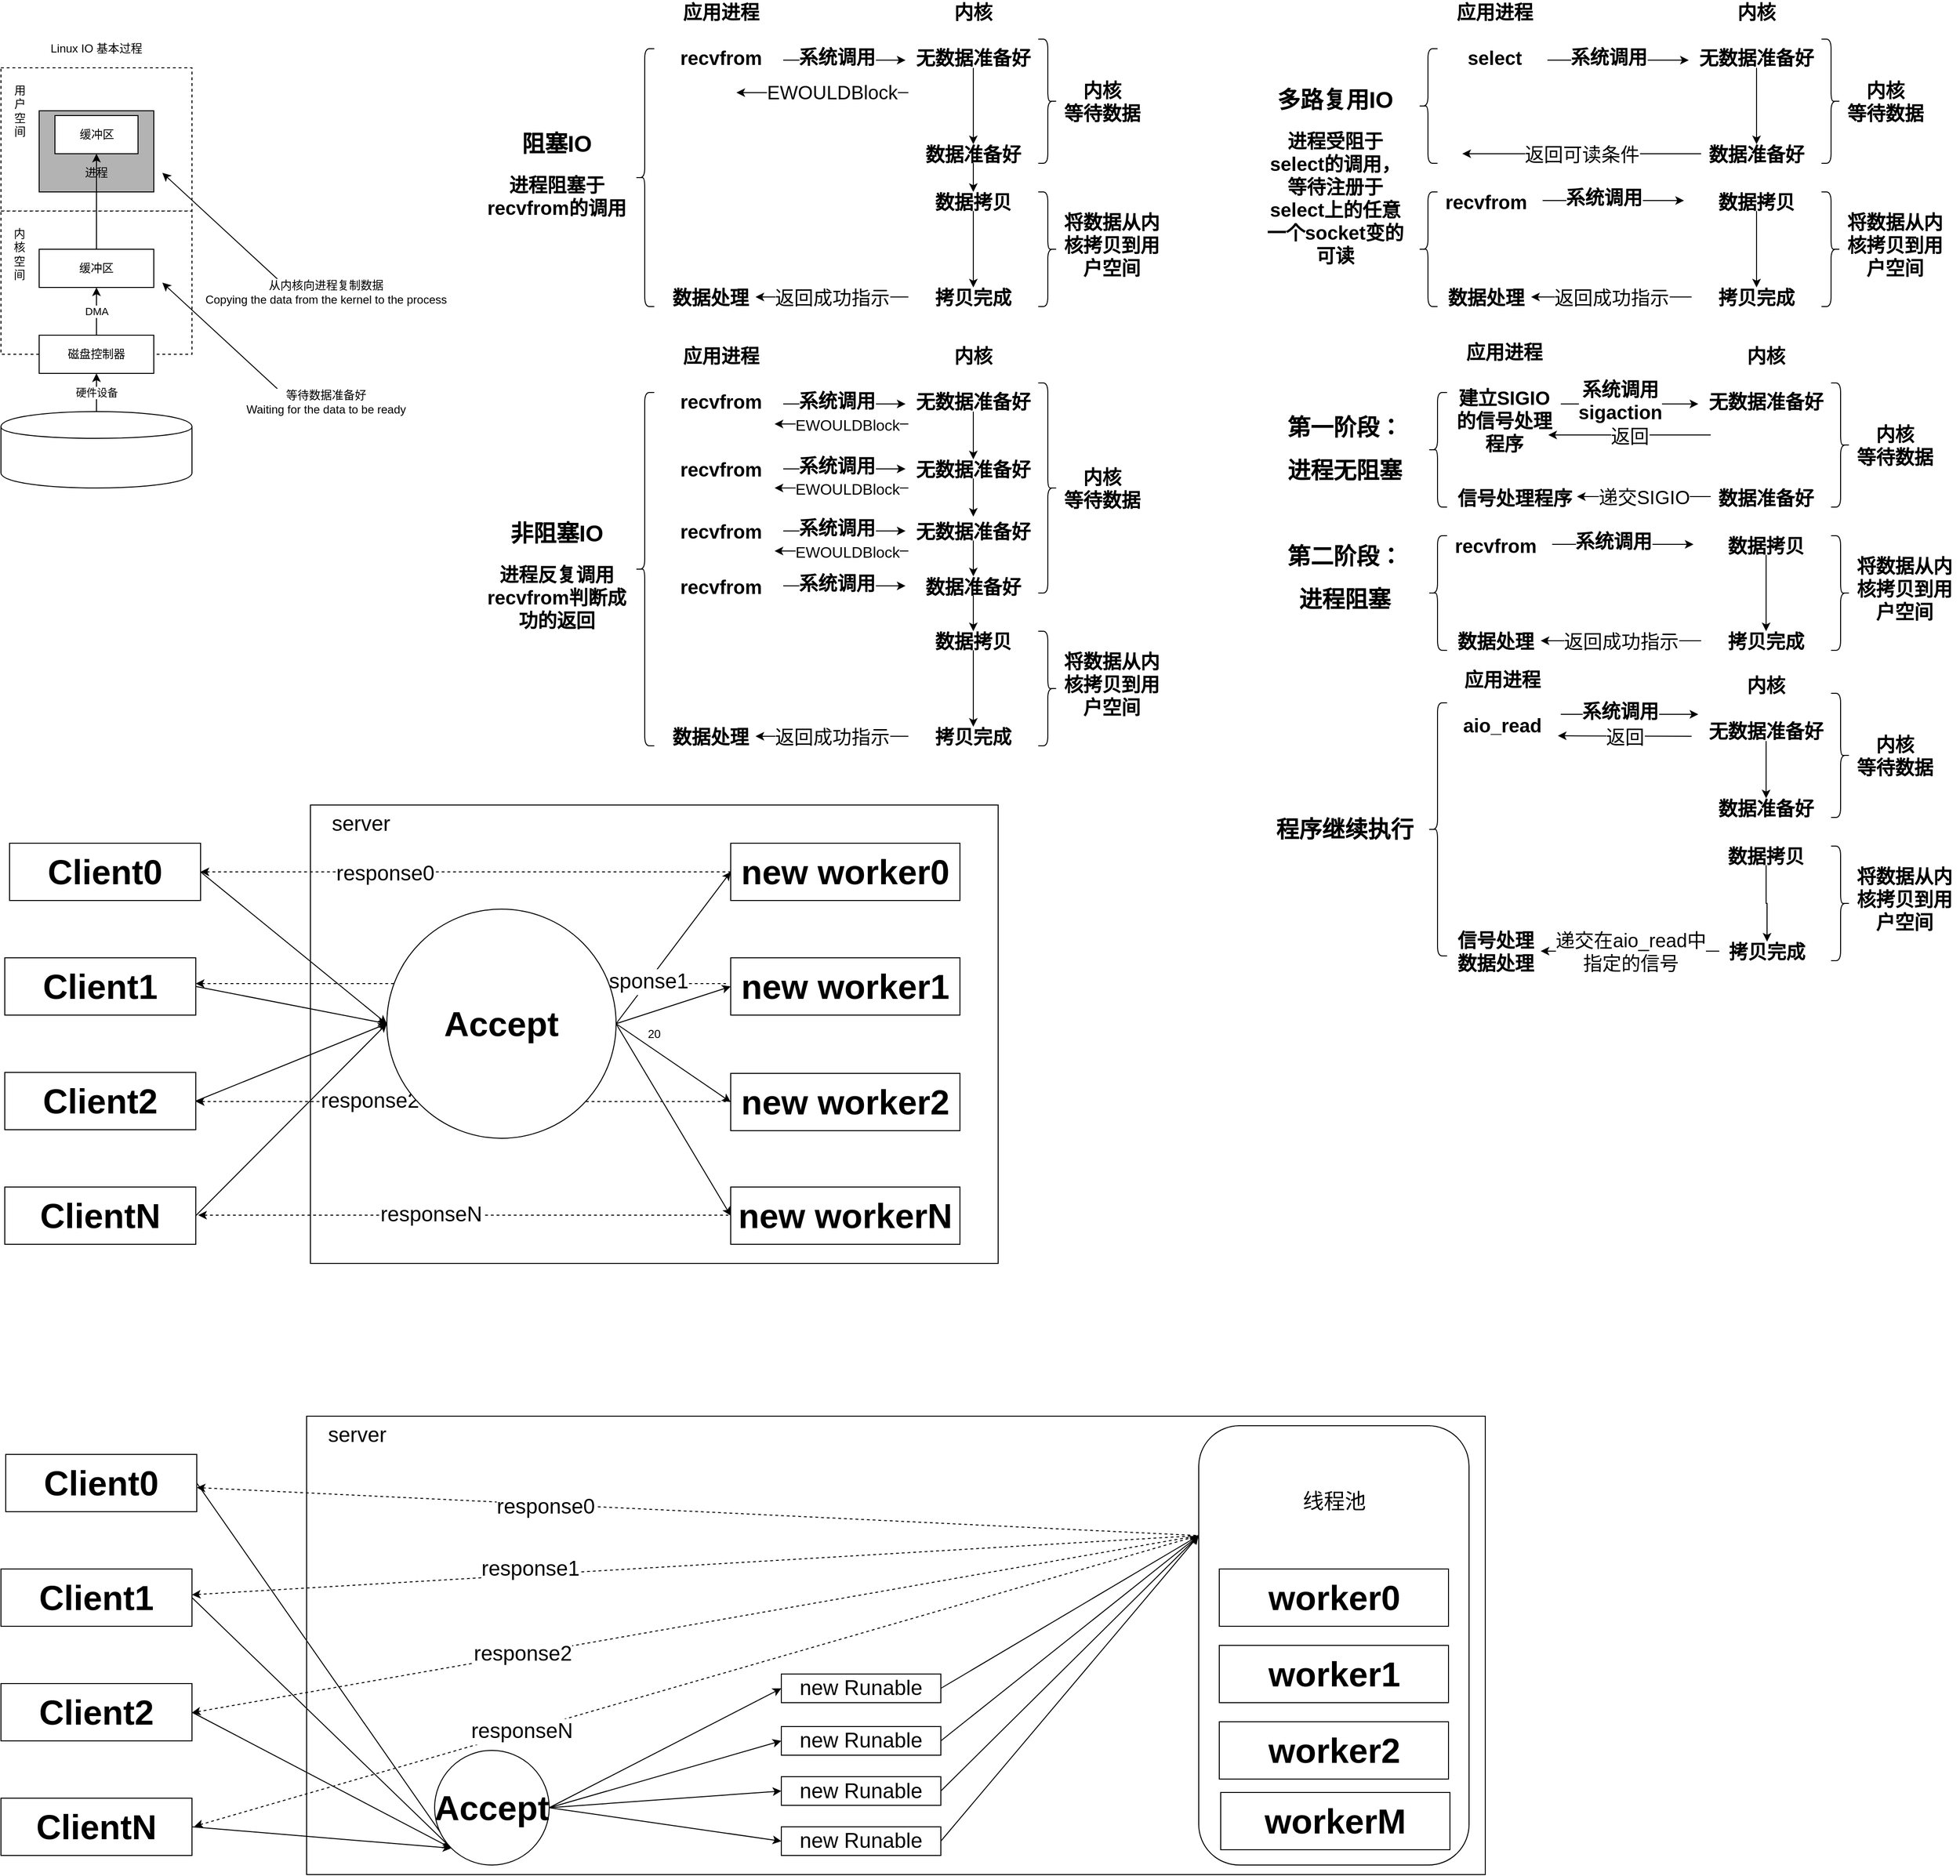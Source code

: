 <mxfile version="10.7.1" type="device"><diagram id="8HdPPavlg0hs8LvCiRic" name="Page-1"><mxGraphModel dx="1394" dy="825" grid="1" gridSize="10" guides="1" tooltips="1" connect="1" arrows="1" fold="1" page="1" pageScale="1" pageWidth="827" pageHeight="1169" math="0" shadow="0"><root><mxCell id="0"/><mxCell id="1" parent="0"/><mxCell id="49r0CECSuXp76zhXR61v-33" value="" style="rounded=0;whiteSpace=wrap;html=1;" parent="1" vertex="1"><mxGeometry x="360" y="1482" width="1234" height="480" as="geometry"/></mxCell><mxCell id="49r0CECSuXp76zhXR61v-57" value="" style="endArrow=none;html=1;fontSize=36;entryX=0;entryY=0.25;entryDx=0;entryDy=0;dashed=1;startArrow=classic;startFill=1;" parent="1" target="49r0CECSuXp76zhXR61v-60" edge="1"><mxGeometry width="50" height="50" relative="1" as="geometry"><mxPoint x="242.5" y="1911.5" as="sourcePoint"/><mxPoint x="797.5" y="1911.5" as="targetPoint"/></mxGeometry></mxCell><mxCell id="49r0CECSuXp76zhXR61v-58" value="responseN" style="text;html=1;resizable=0;points=[];align=center;verticalAlign=middle;labelBackgroundColor=#ffffff;fontSize=22;" parent="49r0CECSuXp76zhXR61v-57" vertex="1" connectable="0"><mxGeometry x="-0.122" y="2" relative="1" as="geometry"><mxPoint x="-119" y="36" as="offset"/></mxGeometry></mxCell><mxCell id="49r0CECSuXp76zhXR61v-60" value="" style="rounded=1;whiteSpace=wrap;html=1;fontSize=22;" parent="1" vertex="1"><mxGeometry x="1294" y="1492" width="283" height="460" as="geometry"/></mxCell><mxCell id="49r0CECSuXp76zhXR61v-6" value="20" style="rounded=0;whiteSpace=wrap;html=1;" parent="1" vertex="1"><mxGeometry x="364" y="842" width="720" height="480" as="geometry"/></mxCell><mxCell id="49r0CECSuXp76zhXR61v-26" value="" style="endArrow=none;html=1;fontSize=36;entryX=0;entryY=0.5;entryDx=0;entryDy=0;dashed=1;startArrow=classic;startFill=1;" parent="1" edge="1"><mxGeometry width="50" height="50" relative="1" as="geometry"><mxPoint x="244" y="1152.5" as="sourcePoint"/><mxPoint x="799" y="1152.5" as="targetPoint"/></mxGeometry></mxCell><mxCell id="49r0CECSuXp76zhXR61v-29" value="response2" style="text;html=1;resizable=0;points=[];align=center;verticalAlign=middle;labelBackgroundColor=#ffffff;fontSize=22;" parent="49r0CECSuXp76zhXR61v-26" vertex="1" connectable="0"><mxGeometry x="-0.344" y="2" relative="1" as="geometry"><mxPoint y="1" as="offset"/></mxGeometry></mxCell><mxCell id="49r0CECSuXp76zhXR61v-1" value="Client0" style="rounded=0;whiteSpace=wrap;html=1;fontSize=36;fontStyle=1" parent="1" vertex="1"><mxGeometry x="49" y="882" width="200" height="60" as="geometry"/></mxCell><mxCell id="49r0CECSuXp76zhXR61v-3" value="&lt;span style=&quot;font-size: 36px;&quot;&gt;Client1&lt;/span&gt;" style="rounded=0;whiteSpace=wrap;html=1;fontSize=36;fontStyle=1" parent="1" vertex="1"><mxGeometry x="44" y="1002" width="200" height="60" as="geometry"/></mxCell><mxCell id="49r0CECSuXp76zhXR61v-4" value="&lt;span style=&quot;font-size: 36px;&quot;&gt;Client2&lt;/span&gt;" style="rounded=0;whiteSpace=wrap;html=1;fontSize=36;fontStyle=1" parent="1" vertex="1"><mxGeometry x="44" y="1122" width="200" height="60" as="geometry"/></mxCell><mxCell id="49r0CECSuXp76zhXR61v-5" value="&lt;span style=&quot;font-size: 36px&quot;&gt;ClientN&lt;/span&gt;" style="rounded=0;whiteSpace=wrap;html=1;fontSize=36;fontStyle=1" parent="1" vertex="1"><mxGeometry x="44" y="1242" width="200" height="60" as="geometry"/></mxCell><mxCell id="49r0CECSuXp76zhXR61v-8" value="new worker0" style="rounded=0;whiteSpace=wrap;html=1;fontSize=36;fontStyle=1" parent="1" vertex="1"><mxGeometry x="804" y="882" width="240" height="60" as="geometry"/></mxCell><mxCell id="49r0CECSuXp76zhXR61v-12" value="" style="endArrow=classic;html=1;exitX=1;exitY=0.5;exitDx=0;exitDy=0;entryX=0;entryY=0.5;entryDx=0;entryDy=0;" parent="1" source="49r0CECSuXp76zhXR61v-1" target="49r0CECSuXp76zhXR61v-7" edge="1"><mxGeometry width="50" height="50" relative="1" as="geometry"><mxPoint x="214" y="967" as="sourcePoint"/><mxPoint x="313" y="1057" as="targetPoint"/></mxGeometry></mxCell><mxCell id="49r0CECSuXp76zhXR61v-13" value="" style="endArrow=classic;html=1;exitX=1;exitY=0.5;exitDx=0;exitDy=0;entryX=0;entryY=0.5;entryDx=0;entryDy=0;" parent="1" source="49r0CECSuXp76zhXR61v-3" target="49r0CECSuXp76zhXR61v-7" edge="1"><mxGeometry width="50" height="50" relative="1" as="geometry"><mxPoint x="174" y="977" as="sourcePoint"/><mxPoint x="323" y="1067" as="targetPoint"/></mxGeometry></mxCell><mxCell id="49r0CECSuXp76zhXR61v-14" value="" style="endArrow=classic;html=1;exitX=1;exitY=0.5;exitDx=0;exitDy=0;exitPerimeter=0;entryX=0;entryY=0.5;entryDx=0;entryDy=0;" parent="1" source="49r0CECSuXp76zhXR61v-4" target="49r0CECSuXp76zhXR61v-7" edge="1"><mxGeometry width="50" height="50" relative="1" as="geometry"><mxPoint x="184" y="1037" as="sourcePoint"/><mxPoint x="314" y="1057" as="targetPoint"/></mxGeometry></mxCell><mxCell id="49r0CECSuXp76zhXR61v-15" value="" style="endArrow=classic;html=1;exitX=1;exitY=0.5;exitDx=0;exitDy=0;entryX=0;entryY=0.5;entryDx=0;entryDy=0;" parent="1" source="49r0CECSuXp76zhXR61v-5" target="49r0CECSuXp76zhXR61v-7" edge="1"><mxGeometry width="50" height="50" relative="1" as="geometry"><mxPoint x="194" y="1097" as="sourcePoint"/><mxPoint x="324" y="1074" as="targetPoint"/></mxGeometry></mxCell><mxCell id="49r0CECSuXp76zhXR61v-16" value="new worker1" style="rounded=0;whiteSpace=wrap;html=1;fontSize=36;fontStyle=1" parent="1" vertex="1"><mxGeometry x="804" y="1002" width="240" height="60" as="geometry"/></mxCell><mxCell id="49r0CECSuXp76zhXR61v-17" value="new worker2" style="rounded=0;whiteSpace=wrap;html=1;fontSize=36;fontStyle=1" parent="1" vertex="1"><mxGeometry x="804" y="1123" width="240" height="60" as="geometry"/></mxCell><mxCell id="49r0CECSuXp76zhXR61v-18" value="new workerN" style="rounded=0;whiteSpace=wrap;html=1;fontSize=36;fontStyle=1" parent="1" vertex="1"><mxGeometry x="804" y="1242" width="240" height="60" as="geometry"/></mxCell><mxCell id="49r0CECSuXp76zhXR61v-19" value="" style="endArrow=classic;html=1;exitX=1;exitY=0.5;exitDx=0;exitDy=0;entryX=0;entryY=0.5;entryDx=0;entryDy=0;" parent="1" source="49r0CECSuXp76zhXR61v-7" target="49r0CECSuXp76zhXR61v-8" edge="1"><mxGeometry width="50" height="50" relative="1" as="geometry"><mxPoint x="259" y="922" as="sourcePoint"/><mxPoint x="454" y="1081" as="targetPoint"/></mxGeometry></mxCell><mxCell id="49r0CECSuXp76zhXR61v-20" value="" style="endArrow=classic;html=1;exitX=1;exitY=0.5;exitDx=0;exitDy=0;entryX=0;entryY=0.5;entryDx=0;entryDy=0;" parent="1" source="49r0CECSuXp76zhXR61v-7" target="49r0CECSuXp76zhXR61v-16" edge="1"><mxGeometry width="50" height="50" relative="1" as="geometry"><mxPoint x="694" y="1081" as="sourcePoint"/><mxPoint x="814" y="922" as="targetPoint"/></mxGeometry></mxCell><mxCell id="49r0CECSuXp76zhXR61v-21" value="" style="endArrow=classic;html=1;exitX=1;exitY=0.5;exitDx=0;exitDy=0;entryX=0;entryY=0.5;entryDx=0;entryDy=0;" parent="1" source="49r0CECSuXp76zhXR61v-7" target="49r0CECSuXp76zhXR61v-17" edge="1"><mxGeometry width="50" height="50" relative="1" as="geometry"><mxPoint x="694" y="1081" as="sourcePoint"/><mxPoint x="814" y="1017" as="targetPoint"/></mxGeometry></mxCell><mxCell id="49r0CECSuXp76zhXR61v-22" value="" style="endArrow=classic;html=1;entryX=0;entryY=0.5;entryDx=0;entryDy=0;" parent="1" target="49r0CECSuXp76zhXR61v-18" edge="1"><mxGeometry width="50" height="50" relative="1" as="geometry"><mxPoint x="684" y="1071" as="sourcePoint"/><mxPoint x="814" y="1127" as="targetPoint"/></mxGeometry></mxCell><mxCell id="49r0CECSuXp76zhXR61v-24" value="" style="endArrow=none;html=1;fontSize=36;entryX=0;entryY=0.5;entryDx=0;entryDy=0;dashed=1;startArrow=classic;startFill=1;" parent="1" source="49r0CECSuXp76zhXR61v-1" target="49r0CECSuXp76zhXR61v-8" edge="1"><mxGeometry width="50" height="50" relative="1" as="geometry"><mxPoint x="494" y="912" as="sourcePoint"/><mxPoint x="544" y="862" as="targetPoint"/></mxGeometry></mxCell><mxCell id="49r0CECSuXp76zhXR61v-31" value="response0&lt;br&gt;" style="text;html=1;resizable=0;points=[];align=center;verticalAlign=middle;labelBackgroundColor=#ffffff;fontSize=22;" parent="49r0CECSuXp76zhXR61v-24" vertex="1" connectable="0"><mxGeometry x="-0.304" y="-2" relative="1" as="geometry"><mxPoint as="offset"/></mxGeometry></mxCell><mxCell id="49r0CECSuXp76zhXR61v-25" value="" style="endArrow=none;html=1;fontSize=36;entryX=0;entryY=0.5;entryDx=0;entryDy=0;dashed=1;startArrow=classic;startFill=1;" parent="1" edge="1"><mxGeometry width="50" height="50" relative="1" as="geometry"><mxPoint x="244" y="1029" as="sourcePoint"/><mxPoint x="799" y="1029" as="targetPoint"/></mxGeometry></mxCell><mxCell id="49r0CECSuXp76zhXR61v-30" value="response1" style="text;html=1;resizable=0;points=[];align=center;verticalAlign=middle;labelBackgroundColor=#ffffff;fontSize=22;" parent="49r0CECSuXp76zhXR61v-25" vertex="1" connectable="0"><mxGeometry x="0.672" y="2" relative="1" as="geometry"><mxPoint as="offset"/></mxGeometry></mxCell><mxCell id="49r0CECSuXp76zhXR61v-7" value="Accept" style="ellipse;whiteSpace=wrap;html=1;aspect=fixed;fontSize=36;fontStyle=1" parent="1" vertex="1"><mxGeometry x="444" y="951" width="240" height="240" as="geometry"/></mxCell><mxCell id="49r0CECSuXp76zhXR61v-27" value="" style="endArrow=none;html=1;fontSize=36;entryX=0;entryY=0.5;entryDx=0;entryDy=0;dashed=1;startArrow=classic;startFill=1;" parent="1" edge="1"><mxGeometry width="50" height="50" relative="1" as="geometry"><mxPoint x="246.5" y="1271.5" as="sourcePoint"/><mxPoint x="801.5" y="1271.5" as="targetPoint"/></mxGeometry></mxCell><mxCell id="49r0CECSuXp76zhXR61v-28" value="responseN" style="text;html=1;resizable=0;points=[];align=center;verticalAlign=middle;labelBackgroundColor=#ffffff;fontSize=22;" parent="49r0CECSuXp76zhXR61v-27" vertex="1" connectable="0"><mxGeometry x="-0.122" y="2" relative="1" as="geometry"><mxPoint y="1" as="offset"/></mxGeometry></mxCell><mxCell id="49r0CECSuXp76zhXR61v-32" value="server" style="text;html=1;strokeColor=none;fillColor=none;align=center;verticalAlign=middle;whiteSpace=wrap;rounded=0;fontSize=22;" parent="1" vertex="1"><mxGeometry x="367" y="852" width="100" height="20" as="geometry"/></mxCell><mxCell id="49r0CECSuXp76zhXR61v-34" value="" style="endArrow=none;html=1;fontSize=36;entryX=0;entryY=0.25;entryDx=0;entryDy=0;dashed=1;startArrow=classic;startFill=1;" parent="1" target="49r0CECSuXp76zhXR61v-60" edge="1"><mxGeometry width="50" height="50" relative="1" as="geometry"><mxPoint x="240" y="1792.5" as="sourcePoint"/><mxPoint x="795" y="1792.5" as="targetPoint"/></mxGeometry></mxCell><mxCell id="49r0CECSuXp76zhXR61v-35" value="response2" style="text;html=1;resizable=0;points=[];align=center;verticalAlign=middle;labelBackgroundColor=#ffffff;fontSize=22;" parent="49r0CECSuXp76zhXR61v-34" vertex="1" connectable="0"><mxGeometry x="-0.344" y="2" relative="1" as="geometry"><mxPoint y="1" as="offset"/></mxGeometry></mxCell><mxCell id="49r0CECSuXp76zhXR61v-36" value="Client0" style="rounded=0;whiteSpace=wrap;html=1;fontSize=36;fontStyle=1" parent="1" vertex="1"><mxGeometry x="45" y="1522" width="200" height="60" as="geometry"/></mxCell><mxCell id="49r0CECSuXp76zhXR61v-37" value="&lt;span style=&quot;font-size: 36px;&quot;&gt;Client1&lt;/span&gt;" style="rounded=0;whiteSpace=wrap;html=1;fontSize=36;fontStyle=1" parent="1" vertex="1"><mxGeometry x="40" y="1642" width="200" height="60" as="geometry"/></mxCell><mxCell id="49r0CECSuXp76zhXR61v-38" value="&lt;span style=&quot;font-size: 36px;&quot;&gt;Client2&lt;/span&gt;" style="rounded=0;whiteSpace=wrap;html=1;fontSize=36;fontStyle=1" parent="1" vertex="1"><mxGeometry x="40" y="1762" width="200" height="60" as="geometry"/></mxCell><mxCell id="49r0CECSuXp76zhXR61v-39" value="&lt;span style=&quot;font-size: 36px&quot;&gt;ClientN&lt;/span&gt;" style="rounded=0;whiteSpace=wrap;html=1;fontSize=36;fontStyle=1" parent="1" vertex="1"><mxGeometry x="40" y="1882" width="200" height="60" as="geometry"/></mxCell><mxCell id="49r0CECSuXp76zhXR61v-40" value="worker0" style="rounded=0;whiteSpace=wrap;html=1;fontSize=36;fontStyle=1" parent="1" vertex="1"><mxGeometry x="1315.5" y="1642" width="240" height="60" as="geometry"/></mxCell><mxCell id="49r0CECSuXp76zhXR61v-41" value="" style="endArrow=classic;html=1;exitX=1;exitY=0.5;exitDx=0;exitDy=0;entryX=0;entryY=1;entryDx=0;entryDy=0;" parent="1" source="49r0CECSuXp76zhXR61v-36" target="49r0CECSuXp76zhXR61v-56" edge="1"><mxGeometry width="50" height="50" relative="1" as="geometry"><mxPoint x="210" y="1607" as="sourcePoint"/><mxPoint x="309" y="1697" as="targetPoint"/></mxGeometry></mxCell><mxCell id="49r0CECSuXp76zhXR61v-42" value="" style="endArrow=classic;html=1;exitX=1;exitY=0.5;exitDx=0;exitDy=0;entryX=0;entryY=1;entryDx=0;entryDy=0;" parent="1" source="49r0CECSuXp76zhXR61v-37" target="49r0CECSuXp76zhXR61v-56" edge="1"><mxGeometry width="50" height="50" relative="1" as="geometry"><mxPoint x="170" y="1617" as="sourcePoint"/><mxPoint x="319" y="1707" as="targetPoint"/></mxGeometry></mxCell><mxCell id="49r0CECSuXp76zhXR61v-43" value="" style="endArrow=classic;html=1;exitX=1;exitY=0.5;exitDx=0;exitDy=0;exitPerimeter=0;entryX=0;entryY=1;entryDx=0;entryDy=0;" parent="1" source="49r0CECSuXp76zhXR61v-38" target="49r0CECSuXp76zhXR61v-56" edge="1"><mxGeometry width="50" height="50" relative="1" as="geometry"><mxPoint x="180" y="1677" as="sourcePoint"/><mxPoint x="310" y="1697" as="targetPoint"/></mxGeometry></mxCell><mxCell id="49r0CECSuXp76zhXR61v-44" value="" style="endArrow=classic;html=1;exitX=1;exitY=0.5;exitDx=0;exitDy=0;entryX=0;entryY=1;entryDx=0;entryDy=0;" parent="1" source="49r0CECSuXp76zhXR61v-39" target="49r0CECSuXp76zhXR61v-56" edge="1"><mxGeometry width="50" height="50" relative="1" as="geometry"><mxPoint x="190" y="1737" as="sourcePoint"/><mxPoint x="320" y="1714" as="targetPoint"/></mxGeometry></mxCell><mxCell id="49r0CECSuXp76zhXR61v-45" value="worker1" style="rounded=0;whiteSpace=wrap;html=1;fontSize=36;fontStyle=1" parent="1" vertex="1"><mxGeometry x="1315.5" y="1722" width="240" height="60" as="geometry"/></mxCell><mxCell id="49r0CECSuXp76zhXR61v-46" value="worker2" style="rounded=0;whiteSpace=wrap;html=1;fontSize=36;fontStyle=1" parent="1" vertex="1"><mxGeometry x="1315.5" y="1802" width="240" height="60" as="geometry"/></mxCell><mxCell id="49r0CECSuXp76zhXR61v-47" value="workerM" style="rounded=0;whiteSpace=wrap;html=1;fontSize=36;fontStyle=1" parent="1" vertex="1"><mxGeometry x="1317" y="1876" width="240" height="60" as="geometry"/></mxCell><mxCell id="49r0CECSuXp76zhXR61v-48" value="" style="endArrow=classic;html=1;exitX=1;exitY=0.5;exitDx=0;exitDy=0;entryX=0;entryY=0.5;entryDx=0;entryDy=0;" parent="1" source="49r0CECSuXp76zhXR61v-56" target="49r0CECSuXp76zhXR61v-61" edge="1"><mxGeometry width="50" height="50" relative="1" as="geometry"><mxPoint x="255" y="1562" as="sourcePoint"/><mxPoint x="854" y="1772" as="targetPoint"/></mxGeometry></mxCell><mxCell id="49r0CECSuXp76zhXR61v-49" value="" style="endArrow=classic;html=1;exitX=1;exitY=0.5;exitDx=0;exitDy=0;entryX=0;entryY=0.5;entryDx=0;entryDy=0;" parent="1" source="49r0CECSuXp76zhXR61v-56" target="49r0CECSuXp76zhXR61v-62" edge="1"><mxGeometry width="50" height="50" relative="1" as="geometry"><mxPoint x="690" y="1721" as="sourcePoint"/><mxPoint x="854" y="1822" as="targetPoint"/></mxGeometry></mxCell><mxCell id="49r0CECSuXp76zhXR61v-50" value="" style="endArrow=classic;html=1;exitX=1;exitY=0.5;exitDx=0;exitDy=0;entryX=0;entryY=0.5;entryDx=0;entryDy=0;" parent="1" source="49r0CECSuXp76zhXR61v-56" target="49r0CECSuXp76zhXR61v-63" edge="1"><mxGeometry width="50" height="50" relative="1" as="geometry"><mxPoint x="690" y="1721" as="sourcePoint"/><mxPoint x="810" y="1657" as="targetPoint"/></mxGeometry></mxCell><mxCell id="49r0CECSuXp76zhXR61v-51" value="" style="endArrow=classic;html=1;entryX=0;entryY=0.5;entryDx=0;entryDy=0;exitX=1;exitY=0.5;exitDx=0;exitDy=0;" parent="1" source="49r0CECSuXp76zhXR61v-56" target="49r0CECSuXp76zhXR61v-64" edge="1"><mxGeometry width="50" height="50" relative="1" as="geometry"><mxPoint x="680" y="1711" as="sourcePoint"/><mxPoint x="810" y="1767" as="targetPoint"/></mxGeometry></mxCell><mxCell id="49r0CECSuXp76zhXR61v-52" value="" style="endArrow=none;html=1;fontSize=36;entryX=0;entryY=0.25;entryDx=0;entryDy=0;dashed=1;startArrow=classic;startFill=1;" parent="1" source="49r0CECSuXp76zhXR61v-36" target="49r0CECSuXp76zhXR61v-60" edge="1"><mxGeometry width="50" height="50" relative="1" as="geometry"><mxPoint x="490" y="1552" as="sourcePoint"/><mxPoint x="540" y="1502" as="targetPoint"/></mxGeometry></mxCell><mxCell id="49r0CECSuXp76zhXR61v-53" value="response0&lt;br&gt;" style="text;html=1;resizable=0;points=[];align=center;verticalAlign=middle;labelBackgroundColor=#ffffff;fontSize=22;" parent="49r0CECSuXp76zhXR61v-52" vertex="1" connectable="0"><mxGeometry x="-0.304" y="-2" relative="1" as="geometry"><mxPoint as="offset"/></mxGeometry></mxCell><mxCell id="49r0CECSuXp76zhXR61v-54" value="" style="endArrow=none;html=1;fontSize=36;entryX=0;entryY=0.25;entryDx=0;entryDy=0;dashed=1;startArrow=classic;startFill=1;" parent="1" target="49r0CECSuXp76zhXR61v-60" edge="1"><mxGeometry width="50" height="50" relative="1" as="geometry"><mxPoint x="240" y="1669" as="sourcePoint"/><mxPoint x="795" y="1669" as="targetPoint"/></mxGeometry></mxCell><mxCell id="49r0CECSuXp76zhXR61v-55" value="response1" style="text;html=1;resizable=0;points=[];align=center;verticalAlign=middle;labelBackgroundColor=#ffffff;fontSize=22;" parent="49r0CECSuXp76zhXR61v-54" vertex="1" connectable="0"><mxGeometry x="0.672" y="2" relative="1" as="geometry"><mxPoint x="-527.5" y="27" as="offset"/></mxGeometry></mxCell><mxCell id="49r0CECSuXp76zhXR61v-56" value="Accept" style="ellipse;whiteSpace=wrap;html=1;aspect=fixed;fontSize=36;fontStyle=1" parent="1" vertex="1"><mxGeometry x="494" y="1832" width="120" height="120" as="geometry"/></mxCell><mxCell id="49r0CECSuXp76zhXR61v-59" value="server" style="text;html=1;strokeColor=none;fillColor=none;align=center;verticalAlign=middle;whiteSpace=wrap;rounded=0;fontSize=22;" parent="1" vertex="1"><mxGeometry x="363" y="1492" width="100" height="20" as="geometry"/></mxCell><mxCell id="49r0CECSuXp76zhXR61v-61" value="new Runable" style="rounded=0;whiteSpace=wrap;html=1;fontSize=22;" parent="1" vertex="1"><mxGeometry x="857" y="1752" width="167" height="30" as="geometry"/></mxCell><mxCell id="49r0CECSuXp76zhXR61v-62" value="new Runable" style="rounded=0;whiteSpace=wrap;html=1;fontSize=22;" parent="1" vertex="1"><mxGeometry x="857" y="1807" width="167" height="30" as="geometry"/></mxCell><mxCell id="49r0CECSuXp76zhXR61v-63" value="new Runable" style="rounded=0;whiteSpace=wrap;html=1;fontSize=22;" parent="1" vertex="1"><mxGeometry x="857" y="1859.5" width="167" height="30" as="geometry"/></mxCell><mxCell id="49r0CECSuXp76zhXR61v-64" value="new Runable" style="rounded=0;whiteSpace=wrap;html=1;fontSize=22;" parent="1" vertex="1"><mxGeometry x="857" y="1912" width="167" height="30" as="geometry"/></mxCell><mxCell id="49r0CECSuXp76zhXR61v-67" value="" style="endArrow=classic;html=1;exitX=1;exitY=0.5;exitDx=0;exitDy=0;entryX=0;entryY=0.25;entryDx=0;entryDy=0;" parent="1" source="49r0CECSuXp76zhXR61v-61" target="49r0CECSuXp76zhXR61v-60" edge="1"><mxGeometry width="50" height="50" relative="1" as="geometry"><mxPoint x="624" y="1902" as="sourcePoint"/><mxPoint x="867" y="1777" as="targetPoint"/></mxGeometry></mxCell><mxCell id="49r0CECSuXp76zhXR61v-68" value="" style="endArrow=classic;html=1;exitX=1;exitY=0.5;exitDx=0;exitDy=0;entryX=0;entryY=0.25;entryDx=0;entryDy=0;" parent="1" source="49r0CECSuXp76zhXR61v-62" target="49r0CECSuXp76zhXR61v-60" edge="1"><mxGeometry width="50" height="50" relative="1" as="geometry"><mxPoint x="1034" y="1777" as="sourcePoint"/><mxPoint x="1304" y="1617" as="targetPoint"/></mxGeometry></mxCell><mxCell id="49r0CECSuXp76zhXR61v-69" value="" style="endArrow=classic;html=1;exitX=1;exitY=0.5;exitDx=0;exitDy=0;entryX=0;entryY=0.25;entryDx=0;entryDy=0;" parent="1" source="49r0CECSuXp76zhXR61v-63" target="49r0CECSuXp76zhXR61v-60" edge="1"><mxGeometry width="50" height="50" relative="1" as="geometry"><mxPoint x="1044" y="1787" as="sourcePoint"/><mxPoint x="1314" y="1627" as="targetPoint"/></mxGeometry></mxCell><mxCell id="49r0CECSuXp76zhXR61v-70" value="" style="endArrow=classic;html=1;exitX=1;exitY=0.5;exitDx=0;exitDy=0;entryX=0;entryY=0.25;entryDx=0;entryDy=0;" parent="1" source="49r0CECSuXp76zhXR61v-64" target="49r0CECSuXp76zhXR61v-60" edge="1"><mxGeometry width="50" height="50" relative="1" as="geometry"><mxPoint x="1054" y="1797" as="sourcePoint"/><mxPoint x="1324" y="1637" as="targetPoint"/></mxGeometry></mxCell><mxCell id="49r0CECSuXp76zhXR61v-71" value="线程池" style="text;html=1;strokeColor=none;fillColor=none;align=center;verticalAlign=middle;whiteSpace=wrap;rounded=0;fontSize=22;" parent="1" vertex="1"><mxGeometry x="1385.5" y="1562" width="100" height="20" as="geometry"/></mxCell><mxCell id="rqfeZW-91_2S5oVqUasR-24" value="" style="group" parent="1" vertex="1" connectable="0"><mxGeometry x="40" y="40" width="299" height="470" as="geometry"/></mxCell><mxCell id="rqfeZW-91_2S5oVqUasR-9" value="" style="rounded=0;whiteSpace=wrap;html=1;dashed=1;" parent="rqfeZW-91_2S5oVqUasR-24" vertex="1"><mxGeometry y="30" width="200" height="150" as="geometry"/></mxCell><mxCell id="rqfeZW-91_2S5oVqUasR-16" value="&lt;br&gt;&lt;br&gt;&lt;br&gt;进程&lt;br&gt;" style="rounded=0;whiteSpace=wrap;html=1;fillColor=#B3B3B3;" parent="rqfeZW-91_2S5oVqUasR-24" vertex="1"><mxGeometry x="40" y="75" width="120" height="85" as="geometry"/></mxCell><mxCell id="rqfeZW-91_2S5oVqUasR-2" value="" style="rounded=0;whiteSpace=wrap;html=1;dashed=1;" parent="rqfeZW-91_2S5oVqUasR-24" vertex="1"><mxGeometry y="180" width="200" height="150" as="geometry"/></mxCell><mxCell id="rqfeZW-91_2S5oVqUasR-3" value="" style="shape=cylinder;whiteSpace=wrap;html=1;boundedLbl=1;backgroundOutline=1;" parent="rqfeZW-91_2S5oVqUasR-24" vertex="1"><mxGeometry y="390" width="200" height="80" as="geometry"/></mxCell><mxCell id="rqfeZW-91_2S5oVqUasR-4" value="磁盘控制器" style="rounded=0;whiteSpace=wrap;html=1;" parent="rqfeZW-91_2S5oVqUasR-24" vertex="1"><mxGeometry x="40" y="310" width="120" height="40" as="geometry"/></mxCell><mxCell id="rqfeZW-91_2S5oVqUasR-5" value="硬件设备" style="edgeStyle=orthogonalEdgeStyle;rounded=0;orthogonalLoop=1;jettySize=auto;html=1;exitX=0.5;exitY=0;exitDx=0;exitDy=0;entryX=0.5;entryY=1;entryDx=0;entryDy=0;" parent="rqfeZW-91_2S5oVqUasR-24" source="rqfeZW-91_2S5oVqUasR-3" target="rqfeZW-91_2S5oVqUasR-4" edge="1"><mxGeometry relative="1" as="geometry"/></mxCell><mxCell id="rqfeZW-91_2S5oVqUasR-6" value="用户空间" style="text;html=1;strokeColor=none;fillColor=none;align=center;verticalAlign=middle;whiteSpace=wrap;rounded=0;dashed=1;" parent="rqfeZW-91_2S5oVqUasR-24" vertex="1"><mxGeometry x="9" y="40" width="22" height="70" as="geometry"/></mxCell><mxCell id="rqfeZW-91_2S5oVqUasR-7" value="缓冲区" style="rounded=0;whiteSpace=wrap;html=1;" parent="rqfeZW-91_2S5oVqUasR-24" vertex="1"><mxGeometry x="40" y="220" width="120" height="40" as="geometry"/></mxCell><mxCell id="rqfeZW-91_2S5oVqUasR-8" value="DMA" style="edgeStyle=orthogonalEdgeStyle;rounded=0;orthogonalLoop=1;jettySize=auto;html=1;exitX=0.5;exitY=0;exitDx=0;exitDy=0;entryX=0.5;entryY=1;entryDx=0;entryDy=0;" parent="rqfeZW-91_2S5oVqUasR-24" source="rqfeZW-91_2S5oVqUasR-4" target="rqfeZW-91_2S5oVqUasR-7" edge="1"><mxGeometry relative="1" as="geometry"/></mxCell><mxCell id="rqfeZW-91_2S5oVqUasR-10" value="内核空间" style="text;html=1;strokeColor=none;fillColor=none;align=center;verticalAlign=middle;whiteSpace=wrap;rounded=0;dashed=1;" parent="rqfeZW-91_2S5oVqUasR-24" vertex="1"><mxGeometry x="9" y="190" width="21" height="70" as="geometry"/></mxCell><mxCell id="rqfeZW-91_2S5oVqUasR-15" value="缓冲区" style="rounded=0;whiteSpace=wrap;html=1;" parent="rqfeZW-91_2S5oVqUasR-24" vertex="1"><mxGeometry x="56.5" y="80" width="87" height="40" as="geometry"/></mxCell><mxCell id="rqfeZW-91_2S5oVqUasR-17" style="edgeStyle=orthogonalEdgeStyle;rounded=0;orthogonalLoop=1;jettySize=auto;html=1;exitX=0.5;exitY=0;exitDx=0;exitDy=0;entryX=0.5;entryY=1;entryDx=0;entryDy=0;" parent="rqfeZW-91_2S5oVqUasR-24" source="rqfeZW-91_2S5oVqUasR-7" target="rqfeZW-91_2S5oVqUasR-15" edge="1"><mxGeometry relative="1" as="geometry"/></mxCell><mxCell id="rqfeZW-91_2S5oVqUasR-18" value="" style="endArrow=classic;html=1;" parent="rqfeZW-91_2S5oVqUasR-24" edge="1"><mxGeometry width="50" height="50" relative="1" as="geometry"><mxPoint x="299" y="375" as="sourcePoint"/><mxPoint x="169" y="255" as="targetPoint"/></mxGeometry></mxCell><mxCell id="rqfeZW-91_2S5oVqUasR-19" value="等待数据准备好&lt;br&gt;Waiting for the data to be ready&lt;br&gt;" style="text;html=1;resizable=0;points=[];align=center;verticalAlign=middle;labelBackgroundColor=#ffffff;" parent="rqfeZW-91_2S5oVqUasR-18" vertex="1" connectable="0"><mxGeometry x="-0.287" y="1" relative="1" as="geometry"><mxPoint x="88" y="47" as="offset"/></mxGeometry></mxCell><mxCell id="rqfeZW-91_2S5oVqUasR-20" value="" style="endArrow=classic;html=1;" parent="rqfeZW-91_2S5oVqUasR-24" edge="1"><mxGeometry width="50" height="50" relative="1" as="geometry"><mxPoint x="299" y="260" as="sourcePoint"/><mxPoint x="169" y="140" as="targetPoint"/></mxGeometry></mxCell><mxCell id="rqfeZW-91_2S5oVqUasR-21" value="从内核向进程复制数据&lt;br&gt;Copying the data from the kernel to the process&lt;br&gt;" style="text;html=1;resizable=0;points=[];align=center;verticalAlign=middle;labelBackgroundColor=#ffffff;" parent="rqfeZW-91_2S5oVqUasR-20" vertex="1" connectable="0"><mxGeometry x="-0.287" y="1" relative="1" as="geometry"><mxPoint x="88" y="47" as="offset"/></mxGeometry></mxCell><mxCell id="rqfeZW-91_2S5oVqUasR-22" value="Linux IO 基本过程" style="text;html=1;strokeColor=none;fillColor=none;align=center;verticalAlign=middle;whiteSpace=wrap;rounded=0;" parent="rqfeZW-91_2S5oVqUasR-24" vertex="1"><mxGeometry width="200" height="20" as="geometry"/></mxCell><mxCell id="xxSdvGy7nEsDnACQiHbY-1" value="&lt;h1&gt;阻塞IO&lt;/h1&gt;&lt;p&gt;&lt;font size=&quot;1&quot;&gt;&lt;b style=&quot;font-size: 20px&quot;&gt;进程阻塞于recvfrom的调用&lt;/b&gt;&lt;/font&gt;&lt;/p&gt;" style="text;html=1;strokeColor=none;fillColor=none;spacing=5;spacingTop=-20;whiteSpace=wrap;overflow=hidden;rounded=0;align=center;" vertex="1" parent="1"><mxGeometry x="540" y="130" width="164" height="100" as="geometry"/></mxCell><mxCell id="xxSdvGy7nEsDnACQiHbY-2" value="" style="shape=curlyBracket;whiteSpace=wrap;html=1;rounded=1;align=center;" vertex="1" parent="1"><mxGeometry x="704" y="50" width="20" height="270" as="geometry"/></mxCell><mxCell id="xxSdvGy7nEsDnACQiHbY-6" value="" style="edgeStyle=orthogonalEdgeStyle;rounded=0;orthogonalLoop=1;jettySize=auto;html=1;fontSize=20;exitX=0.992;exitY=0.886;exitDx=0;exitDy=0;exitPerimeter=0;entryX=-0.022;entryY=0.886;entryDx=0;entryDy=0;entryPerimeter=0;" edge="1" parent="1" source="xxSdvGy7nEsDnACQiHbY-3" target="xxSdvGy7nEsDnACQiHbY-11"><mxGeometry relative="1" as="geometry"><mxPoint x="990" y="60" as="targetPoint"/></mxGeometry></mxCell><mxCell id="xxSdvGy7nEsDnACQiHbY-8" value="&lt;b&gt;系统调用&lt;/b&gt;" style="text;html=1;resizable=0;points=[];align=center;verticalAlign=middle;labelBackgroundColor=#ffffff;fontSize=20;" vertex="1" connectable="0" parent="xxSdvGy7nEsDnACQiHbY-6"><mxGeometry x="-0.136" y="4" relative="1" as="geometry"><mxPoint as="offset"/></mxGeometry></mxCell><mxCell id="xxSdvGy7nEsDnACQiHbY-3" value="应用进程&lt;br&gt;&lt;br&gt;recvfrom" style="text;html=1;strokeColor=none;fillColor=none;align=center;verticalAlign=middle;whiteSpace=wrap;rounded=0;fontStyle=1;fontSize=20;" vertex="1" parent="1"><mxGeometry x="728" width="132" height="70" as="geometry"/></mxCell><mxCell id="xxSdvGy7nEsDnACQiHbY-7" style="edgeStyle=orthogonalEdgeStyle;rounded=0;orthogonalLoop=1;jettySize=auto;html=1;exitX=0.5;exitY=1;exitDx=0;exitDy=0;fontSize=20;" edge="1" parent="1"><mxGeometry relative="1" as="geometry"><mxPoint x="1008" y="70" as="sourcePoint"/><mxPoint x="1008" y="70" as="targetPoint"/></mxGeometry></mxCell><mxCell id="xxSdvGy7nEsDnACQiHbY-13" value="" style="edgeStyle=orthogonalEdgeStyle;rounded=0;orthogonalLoop=1;jettySize=auto;html=1;fontSize=20;" edge="1" parent="1" source="xxSdvGy7nEsDnACQiHbY-11" target="xxSdvGy7nEsDnACQiHbY-12"><mxGeometry relative="1" as="geometry"/></mxCell><mxCell id="xxSdvGy7nEsDnACQiHbY-11" value="内核&lt;br&gt;&lt;br&gt;无数据准备好&lt;br&gt;" style="text;html=1;strokeColor=none;fillColor=none;align=center;verticalAlign=middle;whiteSpace=wrap;rounded=0;fontStyle=1;fontSize=20;" vertex="1" parent="1"><mxGeometry x="990" width="136" height="70" as="geometry"/></mxCell><mxCell id="xxSdvGy7nEsDnACQiHbY-15" value="" style="edgeStyle=orthogonalEdgeStyle;rounded=0;orthogonalLoop=1;jettySize=auto;html=1;fontSize=20;" edge="1" parent="1" source="xxSdvGy7nEsDnACQiHbY-12" target="xxSdvGy7nEsDnACQiHbY-14"><mxGeometry relative="1" as="geometry"/></mxCell><mxCell id="xxSdvGy7nEsDnACQiHbY-12" value="数据准备好&lt;br&gt;" style="text;html=1;strokeColor=none;fillColor=none;align=center;verticalAlign=middle;whiteSpace=wrap;rounded=0;fontStyle=1;fontSize=20;" vertex="1" parent="1"><mxGeometry x="990" y="150" width="136" height="20" as="geometry"/></mxCell><mxCell id="xxSdvGy7nEsDnACQiHbY-17" value="" style="edgeStyle=orthogonalEdgeStyle;rounded=0;orthogonalLoop=1;jettySize=auto;html=1;fontSize=20;" edge="1" parent="1" source="xxSdvGy7nEsDnACQiHbY-14" target="xxSdvGy7nEsDnACQiHbY-16"><mxGeometry relative="1" as="geometry"/></mxCell><mxCell id="xxSdvGy7nEsDnACQiHbY-14" value="数据拷贝" style="text;html=1;strokeColor=none;fillColor=none;align=center;verticalAlign=middle;whiteSpace=wrap;rounded=0;fontStyle=1;fontSize=20;" vertex="1" parent="1"><mxGeometry x="990" y="200" width="136" height="20" as="geometry"/></mxCell><mxCell id="xxSdvGy7nEsDnACQiHbY-23" value="返回成功指示" style="edgeStyle=orthogonalEdgeStyle;rounded=0;orthogonalLoop=1;jettySize=auto;html=1;fontSize=20;" edge="1" parent="1" source="xxSdvGy7nEsDnACQiHbY-16" target="xxSdvGy7nEsDnACQiHbY-22"><mxGeometry relative="1" as="geometry"/></mxCell><mxCell id="xxSdvGy7nEsDnACQiHbY-16" value="拷贝完成" style="text;html=1;strokeColor=none;fillColor=none;align=center;verticalAlign=middle;whiteSpace=wrap;rounded=0;fontStyle=1;fontSize=20;" vertex="1" parent="1"><mxGeometry x="990" y="300" width="136" height="20" as="geometry"/></mxCell><mxCell id="xxSdvGy7nEsDnACQiHbY-22" value="数据处理" style="text;html=1;strokeColor=none;fillColor=none;align=center;verticalAlign=middle;whiteSpace=wrap;rounded=0;fontStyle=1;fontSize=20;" vertex="1" parent="1"><mxGeometry x="736" y="300" width="94" height="20" as="geometry"/></mxCell><mxCell id="xxSdvGy7nEsDnACQiHbY-18" value="" style="shape=curlyBracket;whiteSpace=wrap;html=1;rounded=1;align=center;direction=west;" vertex="1" parent="1"><mxGeometry x="1126" y="40" width="20" height="130" as="geometry"/></mxCell><mxCell id="xxSdvGy7nEsDnACQiHbY-19" value="内核&lt;br&gt;等待数据&lt;br&gt;" style="text;html=1;strokeColor=none;fillColor=none;align=center;verticalAlign=middle;whiteSpace=wrap;rounded=0;fontStyle=1;fontSize=20;" vertex="1" parent="1"><mxGeometry x="1146" y="95" width="94" height="20" as="geometry"/></mxCell><mxCell id="xxSdvGy7nEsDnACQiHbY-20" value="" style="shape=curlyBracket;whiteSpace=wrap;html=1;rounded=1;align=center;direction=west;" vertex="1" parent="1"><mxGeometry x="1126" y="200" width="20" height="120" as="geometry"/></mxCell><mxCell id="xxSdvGy7nEsDnACQiHbY-21" value="将数据从内核拷贝到用户空间&lt;br&gt;" style="text;html=1;strokeColor=none;fillColor=none;align=center;verticalAlign=middle;whiteSpace=wrap;rounded=0;fontStyle=1;fontSize=20;" vertex="1" parent="1"><mxGeometry x="1146" y="245" width="114" height="20" as="geometry"/></mxCell><mxCell id="xxSdvGy7nEsDnACQiHbY-24" value="&lt;h1&gt;非阻塞IO&lt;/h1&gt;&lt;p&gt;&lt;font size=&quot;1&quot;&gt;&lt;b style=&quot;font-size: 20px&quot;&gt;进程反复调用recvfrom判断成功的返回&lt;/b&gt;&lt;/font&gt;&lt;/p&gt;" style="text;html=1;strokeColor=none;fillColor=none;spacing=5;spacingTop=-20;whiteSpace=wrap;overflow=hidden;rounded=0;align=center;" vertex="1" parent="1"><mxGeometry x="540" y="537.5" width="164" height="130" as="geometry"/></mxCell><mxCell id="xxSdvGy7nEsDnACQiHbY-43" value="" style="endArrow=classic;html=1;fontSize=20;" edge="1" parent="1"><mxGeometry width="50" height="50" relative="1" as="geometry"><mxPoint x="990" y="96" as="sourcePoint"/><mxPoint x="810" y="96" as="targetPoint"/></mxGeometry></mxCell><mxCell id="xxSdvGy7nEsDnACQiHbY-44" value="EWOULDBlock" style="text;html=1;resizable=0;points=[];align=center;verticalAlign=middle;labelBackgroundColor=#ffffff;fontSize=20;" vertex="1" connectable="0" parent="xxSdvGy7nEsDnACQiHbY-43"><mxGeometry x="0.183" relative="1" as="geometry"><mxPoint x="26" y="-1" as="offset"/></mxGeometry></mxCell><mxCell id="xxSdvGy7nEsDnACQiHbY-46" value="" style="shape=curlyBracket;whiteSpace=wrap;html=1;rounded=1;align=center;" vertex="1" parent="1"><mxGeometry x="704" y="410" width="20" height="370" as="geometry"/></mxCell><mxCell id="xxSdvGy7nEsDnACQiHbY-47" value="" style="edgeStyle=orthogonalEdgeStyle;rounded=0;orthogonalLoop=1;jettySize=auto;html=1;fontSize=20;exitX=0.992;exitY=0.886;exitDx=0;exitDy=0;exitPerimeter=0;entryX=-0.022;entryY=0.886;entryDx=0;entryDy=0;entryPerimeter=0;" edge="1" parent="1" source="xxSdvGy7nEsDnACQiHbY-49" target="xxSdvGy7nEsDnACQiHbY-52"><mxGeometry relative="1" as="geometry"><mxPoint x="990" y="420" as="targetPoint"/></mxGeometry></mxCell><mxCell id="xxSdvGy7nEsDnACQiHbY-48" value="&lt;b&gt;系统调用&lt;/b&gt;" style="text;html=1;resizable=0;points=[];align=center;verticalAlign=middle;labelBackgroundColor=#ffffff;fontSize=20;" vertex="1" connectable="0" parent="xxSdvGy7nEsDnACQiHbY-47"><mxGeometry x="-0.136" y="4" relative="1" as="geometry"><mxPoint as="offset"/></mxGeometry></mxCell><mxCell id="xxSdvGy7nEsDnACQiHbY-49" value="应用进程&lt;br&gt;&lt;br&gt;recvfrom" style="text;html=1;strokeColor=none;fillColor=none;align=center;verticalAlign=middle;whiteSpace=wrap;rounded=0;fontStyle=1;fontSize=20;" vertex="1" parent="1"><mxGeometry x="728" y="360" width="132" height="70" as="geometry"/></mxCell><mxCell id="xxSdvGy7nEsDnACQiHbY-50" style="edgeStyle=orthogonalEdgeStyle;rounded=0;orthogonalLoop=1;jettySize=auto;html=1;exitX=0.5;exitY=1;exitDx=0;exitDy=0;fontSize=20;" edge="1" parent="1"><mxGeometry relative="1" as="geometry"><mxPoint x="1008" y="430" as="sourcePoint"/><mxPoint x="1008" y="430" as="targetPoint"/></mxGeometry></mxCell><mxCell id="xxSdvGy7nEsDnACQiHbY-51" value="" style="edgeStyle=orthogonalEdgeStyle;rounded=0;orthogonalLoop=1;jettySize=auto;html=1;fontSize=20;" edge="1" parent="1" source="xxSdvGy7nEsDnACQiHbY-52" target="xxSdvGy7nEsDnACQiHbY-54"><mxGeometry relative="1" as="geometry"/></mxCell><mxCell id="xxSdvGy7nEsDnACQiHbY-52" value="内核&lt;br&gt;&lt;br&gt;无数据准备好&lt;br&gt;" style="text;html=1;strokeColor=none;fillColor=none;align=center;verticalAlign=middle;whiteSpace=wrap;rounded=0;fontStyle=1;fontSize=20;" vertex="1" parent="1"><mxGeometry x="990" y="360" width="136" height="70" as="geometry"/></mxCell><mxCell id="xxSdvGy7nEsDnACQiHbY-53" value="" style="edgeStyle=orthogonalEdgeStyle;rounded=0;orthogonalLoop=1;jettySize=auto;html=1;fontSize=20;" edge="1" parent="1" source="xxSdvGy7nEsDnACQiHbY-54"><mxGeometry relative="1" as="geometry"><mxPoint x="1058" y="540" as="targetPoint"/></mxGeometry></mxCell><mxCell id="xxSdvGy7nEsDnACQiHbY-54" value="无数据准备好&lt;br&gt;" style="text;html=1;strokeColor=none;fillColor=none;align=center;verticalAlign=middle;whiteSpace=wrap;rounded=0;fontStyle=1;fontSize=20;" vertex="1" parent="1"><mxGeometry x="990" y="480" width="136" height="20" as="geometry"/></mxCell><mxCell id="xxSdvGy7nEsDnACQiHbY-55" value="" style="edgeStyle=orthogonalEdgeStyle;rounded=0;orthogonalLoop=1;jettySize=auto;html=1;fontSize=20;" edge="1" parent="1" source="xxSdvGy7nEsDnACQiHbY-56" target="xxSdvGy7nEsDnACQiHbY-58"><mxGeometry relative="1" as="geometry"/></mxCell><mxCell id="xxSdvGy7nEsDnACQiHbY-56" value="数据拷贝" style="text;html=1;strokeColor=none;fillColor=none;align=center;verticalAlign=middle;whiteSpace=wrap;rounded=0;fontStyle=1;fontSize=20;" vertex="1" parent="1"><mxGeometry x="990" y="660" width="136" height="20" as="geometry"/></mxCell><mxCell id="xxSdvGy7nEsDnACQiHbY-57" value="返回成功指示" style="edgeStyle=orthogonalEdgeStyle;rounded=0;orthogonalLoop=1;jettySize=auto;html=1;fontSize=20;" edge="1" parent="1" source="xxSdvGy7nEsDnACQiHbY-58" target="xxSdvGy7nEsDnACQiHbY-59"><mxGeometry relative="1" as="geometry"><Array as="points"><mxPoint x="910" y="770"/><mxPoint x="910" y="770"/></Array></mxGeometry></mxCell><mxCell id="xxSdvGy7nEsDnACQiHbY-58" value="拷贝完成" style="text;html=1;strokeColor=none;fillColor=none;align=center;verticalAlign=middle;whiteSpace=wrap;rounded=0;fontStyle=1;fontSize=20;" vertex="1" parent="1"><mxGeometry x="990" y="760" width="136" height="20" as="geometry"/></mxCell><mxCell id="xxSdvGy7nEsDnACQiHbY-59" value="数据处理" style="text;html=1;strokeColor=none;fillColor=none;align=center;verticalAlign=middle;whiteSpace=wrap;rounded=0;fontStyle=1;fontSize=20;" vertex="1" parent="1"><mxGeometry x="736" y="760" width="94" height="20" as="geometry"/></mxCell><mxCell id="xxSdvGy7nEsDnACQiHbY-66" value="recvfrom" style="text;html=1;strokeColor=none;fillColor=none;align=center;verticalAlign=middle;whiteSpace=wrap;rounded=0;fontStyle=1;fontSize=20;" vertex="1" parent="1"><mxGeometry x="747" y="480" width="94" height="20" as="geometry"/></mxCell><mxCell id="xxSdvGy7nEsDnACQiHbY-60" value="" style="shape=curlyBracket;whiteSpace=wrap;html=1;rounded=1;align=center;direction=west;" vertex="1" parent="1"><mxGeometry x="1126" y="400" width="20" height="220" as="geometry"/></mxCell><mxCell id="xxSdvGy7nEsDnACQiHbY-61" value="内核&lt;br&gt;等待数据&lt;br&gt;" style="text;html=1;strokeColor=none;fillColor=none;align=center;verticalAlign=middle;whiteSpace=wrap;rounded=0;fontStyle=1;fontSize=20;" vertex="1" parent="1"><mxGeometry x="1146" y="500" width="94" height="20" as="geometry"/></mxCell><mxCell id="xxSdvGy7nEsDnACQiHbY-62" value="" style="shape=curlyBracket;whiteSpace=wrap;html=1;rounded=1;align=center;direction=west;" vertex="1" parent="1"><mxGeometry x="1126" y="660" width="20" height="120" as="geometry"/></mxCell><mxCell id="xxSdvGy7nEsDnACQiHbY-63" value="将数据从内核拷贝到用户空间&lt;br&gt;" style="text;html=1;strokeColor=none;fillColor=none;align=center;verticalAlign=middle;whiteSpace=wrap;rounded=0;fontStyle=1;fontSize=20;" vertex="1" parent="1"><mxGeometry x="1146" y="705" width="114" height="20" as="geometry"/></mxCell><mxCell id="xxSdvGy7nEsDnACQiHbY-64" value="" style="endArrow=classic;html=1;fontSize=20;" edge="1" parent="1"><mxGeometry width="50" height="50" relative="1" as="geometry"><mxPoint x="990" y="443" as="sourcePoint"/><mxPoint x="850" y="443" as="targetPoint"/></mxGeometry></mxCell><mxCell id="xxSdvGy7nEsDnACQiHbY-65" value="&lt;font style=&quot;font-size: 16px&quot;&gt;EWOULDBlock&lt;/font&gt;" style="text;html=1;resizable=0;points=[];align=center;verticalAlign=middle;labelBackgroundColor=#ffffff;fontSize=20;" vertex="1" connectable="0" parent="xxSdvGy7nEsDnACQiHbY-64"><mxGeometry x="0.183" relative="1" as="geometry"><mxPoint x="19" y="-1" as="offset"/></mxGeometry></mxCell><mxCell id="xxSdvGy7nEsDnACQiHbY-80" value="" style="edgeStyle=orthogonalEdgeStyle;rounded=0;orthogonalLoop=1;jettySize=auto;html=1;fontSize=20;exitX=0.992;exitY=0.886;exitDx=0;exitDy=0;exitPerimeter=0;entryX=-0.022;entryY=0.886;entryDx=0;entryDy=0;entryPerimeter=0;" edge="1" parent="1"><mxGeometry relative="1" as="geometry"><mxPoint x="987" y="490" as="targetPoint"/><mxPoint x="859" y="490" as="sourcePoint"/></mxGeometry></mxCell><mxCell id="xxSdvGy7nEsDnACQiHbY-81" value="&lt;b&gt;系统调用&lt;/b&gt;" style="text;html=1;resizable=0;points=[];align=center;verticalAlign=middle;labelBackgroundColor=#ffffff;fontSize=20;" vertex="1" connectable="0" parent="xxSdvGy7nEsDnACQiHbY-80"><mxGeometry x="-0.136" y="4" relative="1" as="geometry"><mxPoint as="offset"/></mxGeometry></mxCell><mxCell id="xxSdvGy7nEsDnACQiHbY-82" value="" style="endArrow=classic;html=1;fontSize=20;" edge="1" parent="1"><mxGeometry width="50" height="50" relative="1" as="geometry"><mxPoint x="990" y="510" as="sourcePoint"/><mxPoint x="850" y="510" as="targetPoint"/></mxGeometry></mxCell><mxCell id="xxSdvGy7nEsDnACQiHbY-83" value="&lt;font style=&quot;font-size: 16px&quot;&gt;EWOULDBlock&lt;/font&gt;" style="text;html=1;resizable=0;points=[];align=center;verticalAlign=middle;labelBackgroundColor=#ffffff;fontSize=20;" vertex="1" connectable="0" parent="xxSdvGy7nEsDnACQiHbY-82"><mxGeometry x="0.183" relative="1" as="geometry"><mxPoint x="19" y="-1" as="offset"/></mxGeometry></mxCell><mxCell id="xxSdvGy7nEsDnACQiHbY-92" value="" style="edgeStyle=orthogonalEdgeStyle;rounded=0;orthogonalLoop=1;jettySize=auto;html=1;fontSize=20;" edge="1" parent="1" source="xxSdvGy7nEsDnACQiHbY-85" target="xxSdvGy7nEsDnACQiHbY-91"><mxGeometry relative="1" as="geometry"/></mxCell><mxCell id="xxSdvGy7nEsDnACQiHbY-85" value="无数据准备好&lt;br&gt;" style="text;html=1;strokeColor=none;fillColor=none;align=center;verticalAlign=middle;whiteSpace=wrap;rounded=0;fontStyle=1;fontSize=20;" vertex="1" parent="1"><mxGeometry x="990" y="545" width="136" height="20" as="geometry"/></mxCell><mxCell id="xxSdvGy7nEsDnACQiHbY-97" value="" style="edgeStyle=orthogonalEdgeStyle;rounded=0;orthogonalLoop=1;jettySize=auto;html=1;fontSize=20;" edge="1" parent="1" source="xxSdvGy7nEsDnACQiHbY-91"><mxGeometry relative="1" as="geometry"><mxPoint x="1058" y="660" as="targetPoint"/></mxGeometry></mxCell><mxCell id="xxSdvGy7nEsDnACQiHbY-91" value="数据准备好&lt;br&gt;" style="text;html=1;strokeColor=none;fillColor=none;align=center;verticalAlign=middle;whiteSpace=wrap;rounded=0;fontStyle=1;fontSize=20;" vertex="1" parent="1"><mxGeometry x="990" y="602.5" width="136" height="20" as="geometry"/></mxCell><mxCell id="xxSdvGy7nEsDnACQiHbY-86" value="recvfrom" style="text;html=1;strokeColor=none;fillColor=none;align=center;verticalAlign=middle;whiteSpace=wrap;rounded=0;fontStyle=1;fontSize=20;" vertex="1" parent="1"><mxGeometry x="747" y="545" width="94" height="20" as="geometry"/></mxCell><mxCell id="xxSdvGy7nEsDnACQiHbY-87" value="" style="edgeStyle=orthogonalEdgeStyle;rounded=0;orthogonalLoop=1;jettySize=auto;html=1;fontSize=20;exitX=0.992;exitY=0.886;exitDx=0;exitDy=0;exitPerimeter=0;entryX=-0.022;entryY=0.886;entryDx=0;entryDy=0;entryPerimeter=0;" edge="1" parent="1"><mxGeometry relative="1" as="geometry"><mxPoint x="987" y="555" as="targetPoint"/><mxPoint x="859" y="555" as="sourcePoint"/></mxGeometry></mxCell><mxCell id="xxSdvGy7nEsDnACQiHbY-88" value="&lt;b&gt;系统调用&lt;/b&gt;" style="text;html=1;resizable=0;points=[];align=center;verticalAlign=middle;labelBackgroundColor=#ffffff;fontSize=20;" vertex="1" connectable="0" parent="xxSdvGy7nEsDnACQiHbY-87"><mxGeometry x="-0.136" y="4" relative="1" as="geometry"><mxPoint as="offset"/></mxGeometry></mxCell><mxCell id="xxSdvGy7nEsDnACQiHbY-89" value="" style="endArrow=classic;html=1;fontSize=20;" edge="1" parent="1"><mxGeometry width="50" height="50" relative="1" as="geometry"><mxPoint x="990" y="576" as="sourcePoint"/><mxPoint x="850" y="576" as="targetPoint"/></mxGeometry></mxCell><mxCell id="xxSdvGy7nEsDnACQiHbY-90" value="&lt;font style=&quot;font-size: 16px&quot;&gt;EWOULDBlock&lt;/font&gt;" style="text;html=1;resizable=0;points=[];align=center;verticalAlign=middle;labelBackgroundColor=#ffffff;fontSize=20;" vertex="1" connectable="0" parent="xxSdvGy7nEsDnACQiHbY-89"><mxGeometry x="0.183" relative="1" as="geometry"><mxPoint x="19" y="-1" as="offset"/></mxGeometry></mxCell><mxCell id="xxSdvGy7nEsDnACQiHbY-93" value="recvfrom" style="text;html=1;strokeColor=none;fillColor=none;align=center;verticalAlign=middle;whiteSpace=wrap;rounded=0;fontStyle=1;fontSize=20;" vertex="1" parent="1"><mxGeometry x="747" y="602.5" width="94" height="20" as="geometry"/></mxCell><mxCell id="xxSdvGy7nEsDnACQiHbY-94" value="" style="edgeStyle=orthogonalEdgeStyle;rounded=0;orthogonalLoop=1;jettySize=auto;html=1;fontSize=20;exitX=0.992;exitY=0.886;exitDx=0;exitDy=0;exitPerimeter=0;entryX=-0.022;entryY=0.886;entryDx=0;entryDy=0;entryPerimeter=0;" edge="1" parent="1"><mxGeometry relative="1" as="geometry"><mxPoint x="987" y="612.5" as="targetPoint"/><mxPoint x="859" y="612.5" as="sourcePoint"/></mxGeometry></mxCell><mxCell id="xxSdvGy7nEsDnACQiHbY-95" value="&lt;b&gt;系统调用&lt;/b&gt;" style="text;html=1;resizable=0;points=[];align=center;verticalAlign=middle;labelBackgroundColor=#ffffff;fontSize=20;" vertex="1" connectable="0" parent="xxSdvGy7nEsDnACQiHbY-94"><mxGeometry x="-0.136" y="4" relative="1" as="geometry"><mxPoint as="offset"/></mxGeometry></mxCell><mxCell id="xxSdvGy7nEsDnACQiHbY-98" value="&lt;h1&gt;多路复用IO&lt;/h1&gt;&lt;p&gt;&lt;font size=&quot;1&quot;&gt;&lt;b style=&quot;font-size: 20px&quot;&gt;进程受阻于select的调用，等待注册于select上的任意一个socket变的可读&lt;/b&gt;&lt;/font&gt;&lt;/p&gt;" style="text;html=1;strokeColor=none;fillColor=none;spacing=5;spacingTop=-20;whiteSpace=wrap;overflow=hidden;rounded=0;align=center;" vertex="1" parent="1"><mxGeometry x="1355" y="83.5" width="164" height="193" as="geometry"/></mxCell><mxCell id="xxSdvGy7nEsDnACQiHbY-136" value="" style="shape=curlyBracket;whiteSpace=wrap;html=1;rounded=1;align=center;" vertex="1" parent="1"><mxGeometry x="1524" y="50" width="20" height="120" as="geometry"/></mxCell><mxCell id="xxSdvGy7nEsDnACQiHbY-137" value="" style="edgeStyle=orthogonalEdgeStyle;rounded=0;orthogonalLoop=1;jettySize=auto;html=1;fontSize=20;exitX=0.992;exitY=0.886;exitDx=0;exitDy=0;exitPerimeter=0;entryX=-0.022;entryY=0.886;entryDx=0;entryDy=0;entryPerimeter=0;" edge="1" parent="1" source="xxSdvGy7nEsDnACQiHbY-139" target="xxSdvGy7nEsDnACQiHbY-142"><mxGeometry relative="1" as="geometry"><mxPoint x="1810" y="60" as="targetPoint"/></mxGeometry></mxCell><mxCell id="xxSdvGy7nEsDnACQiHbY-138" value="&lt;b&gt;系统调用&lt;/b&gt;" style="text;html=1;resizable=0;points=[];align=center;verticalAlign=middle;labelBackgroundColor=#ffffff;fontSize=20;" vertex="1" connectable="0" parent="xxSdvGy7nEsDnACQiHbY-137"><mxGeometry x="-0.136" y="4" relative="1" as="geometry"><mxPoint as="offset"/></mxGeometry></mxCell><mxCell id="xxSdvGy7nEsDnACQiHbY-139" value="应用进程&lt;br&gt;&lt;br&gt;select&lt;br&gt;" style="text;html=1;strokeColor=none;fillColor=none;align=center;verticalAlign=middle;whiteSpace=wrap;rounded=0;fontStyle=1;fontSize=20;" vertex="1" parent="1"><mxGeometry x="1548" width="112" height="70" as="geometry"/></mxCell><mxCell id="xxSdvGy7nEsDnACQiHbY-140" style="edgeStyle=orthogonalEdgeStyle;rounded=0;orthogonalLoop=1;jettySize=auto;html=1;exitX=0.5;exitY=1;exitDx=0;exitDy=0;fontSize=20;" edge="1" parent="1"><mxGeometry relative="1" as="geometry"><mxPoint x="1828" y="70" as="sourcePoint"/><mxPoint x="1828" y="70" as="targetPoint"/></mxGeometry></mxCell><mxCell id="xxSdvGy7nEsDnACQiHbY-141" value="" style="edgeStyle=orthogonalEdgeStyle;rounded=0;orthogonalLoop=1;jettySize=auto;html=1;fontSize=20;" edge="1" parent="1" source="xxSdvGy7nEsDnACQiHbY-142" target="xxSdvGy7nEsDnACQiHbY-144"><mxGeometry relative="1" as="geometry"/></mxCell><mxCell id="xxSdvGy7nEsDnACQiHbY-142" value="内核&lt;br&gt;&lt;br&gt;无数据准备好&lt;br&gt;" style="text;html=1;strokeColor=none;fillColor=none;align=center;verticalAlign=middle;whiteSpace=wrap;rounded=0;fontStyle=1;fontSize=20;" vertex="1" parent="1"><mxGeometry x="1810" width="136" height="70" as="geometry"/></mxCell><mxCell id="xxSdvGy7nEsDnACQiHbY-144" value="数据准备好&lt;br&gt;" style="text;html=1;strokeColor=none;fillColor=none;align=center;verticalAlign=middle;whiteSpace=wrap;rounded=0;fontStyle=1;fontSize=20;" vertex="1" parent="1"><mxGeometry x="1810" y="150" width="136" height="20" as="geometry"/></mxCell><mxCell id="xxSdvGy7nEsDnACQiHbY-145" value="" style="edgeStyle=orthogonalEdgeStyle;rounded=0;orthogonalLoop=1;jettySize=auto;html=1;fontSize=20;" edge="1" parent="1" source="xxSdvGy7nEsDnACQiHbY-146" target="xxSdvGy7nEsDnACQiHbY-148"><mxGeometry relative="1" as="geometry"/></mxCell><mxCell id="xxSdvGy7nEsDnACQiHbY-146" value="数据拷贝" style="text;html=1;strokeColor=none;fillColor=none;align=center;verticalAlign=middle;whiteSpace=wrap;rounded=0;fontStyle=1;fontSize=20;" vertex="1" parent="1"><mxGeometry x="1810" y="200" width="136" height="20" as="geometry"/></mxCell><mxCell id="xxSdvGy7nEsDnACQiHbY-147" value="返回成功指示" style="edgeStyle=orthogonalEdgeStyle;rounded=0;orthogonalLoop=1;jettySize=auto;html=1;fontSize=20;" edge="1" parent="1" source="xxSdvGy7nEsDnACQiHbY-148" target="xxSdvGy7nEsDnACQiHbY-149"><mxGeometry relative="1" as="geometry"/></mxCell><mxCell id="xxSdvGy7nEsDnACQiHbY-148" value="拷贝完成" style="text;html=1;strokeColor=none;fillColor=none;align=center;verticalAlign=middle;whiteSpace=wrap;rounded=0;fontStyle=1;fontSize=20;" vertex="1" parent="1"><mxGeometry x="1810" y="300" width="136" height="20" as="geometry"/></mxCell><mxCell id="xxSdvGy7nEsDnACQiHbY-149" value="数据处理" style="text;html=1;strokeColor=none;fillColor=none;align=center;verticalAlign=middle;whiteSpace=wrap;rounded=0;fontStyle=1;fontSize=20;" vertex="1" parent="1"><mxGeometry x="1548" y="300" width="94" height="20" as="geometry"/></mxCell><mxCell id="xxSdvGy7nEsDnACQiHbY-157" value="recvfrom" style="text;html=1;strokeColor=none;fillColor=none;align=center;verticalAlign=middle;whiteSpace=wrap;rounded=0;fontStyle=1;fontSize=20;" vertex="1" parent="1"><mxGeometry x="1548" y="200" width="94" height="20" as="geometry"/></mxCell><mxCell id="xxSdvGy7nEsDnACQiHbY-150" value="" style="shape=curlyBracket;whiteSpace=wrap;html=1;rounded=1;align=center;direction=west;" vertex="1" parent="1"><mxGeometry x="1946" y="40" width="20" height="130" as="geometry"/></mxCell><mxCell id="xxSdvGy7nEsDnACQiHbY-151" value="内核&lt;br&gt;等待数据&lt;br&gt;" style="text;html=1;strokeColor=none;fillColor=none;align=center;verticalAlign=middle;whiteSpace=wrap;rounded=0;fontStyle=1;fontSize=20;" vertex="1" parent="1"><mxGeometry x="1966" y="95" width="94" height="20" as="geometry"/></mxCell><mxCell id="xxSdvGy7nEsDnACQiHbY-152" value="" style="shape=curlyBracket;whiteSpace=wrap;html=1;rounded=1;align=center;direction=west;" vertex="1" parent="1"><mxGeometry x="1946" y="200" width="20" height="120" as="geometry"/></mxCell><mxCell id="xxSdvGy7nEsDnACQiHbY-153" value="将数据从内核拷贝到用户空间&lt;br&gt;" style="text;html=1;strokeColor=none;fillColor=none;align=center;verticalAlign=middle;whiteSpace=wrap;rounded=0;fontStyle=1;fontSize=20;" vertex="1" parent="1"><mxGeometry x="1966" y="245" width="114" height="20" as="geometry"/></mxCell><mxCell id="xxSdvGy7nEsDnACQiHbY-154" value="返回可读条件" style="endArrow=classic;html=1;fontSize=20;" edge="1" parent="1"><mxGeometry width="50" height="50" relative="1" as="geometry"><mxPoint x="1820" y="160" as="sourcePoint"/><mxPoint x="1570" y="160" as="targetPoint"/></mxGeometry></mxCell><mxCell id="xxSdvGy7nEsDnACQiHbY-156" value="" style="shape=curlyBracket;whiteSpace=wrap;html=1;rounded=1;align=center;" vertex="1" parent="1"><mxGeometry x="1524" y="200" width="20" height="120" as="geometry"/></mxCell><mxCell id="xxSdvGy7nEsDnACQiHbY-159" value="" style="edgeStyle=orthogonalEdgeStyle;rounded=0;orthogonalLoop=1;jettySize=auto;html=1;fontSize=20;exitX=0.992;exitY=0.886;exitDx=0;exitDy=0;exitPerimeter=0;entryX=-0.022;entryY=0.886;entryDx=0;entryDy=0;entryPerimeter=0;" edge="1" parent="1"><mxGeometry relative="1" as="geometry"><mxPoint x="1802" y="209" as="targetPoint"/><mxPoint x="1654" y="209" as="sourcePoint"/></mxGeometry></mxCell><mxCell id="xxSdvGy7nEsDnACQiHbY-160" value="&lt;b&gt;系统调用&lt;/b&gt;" style="text;html=1;resizable=0;points=[];align=center;verticalAlign=middle;labelBackgroundColor=#ffffff;fontSize=20;" vertex="1" connectable="0" parent="xxSdvGy7nEsDnACQiHbY-159"><mxGeometry x="-0.136" y="4" relative="1" as="geometry"><mxPoint as="offset"/></mxGeometry></mxCell><mxCell id="xxSdvGy7nEsDnACQiHbY-161" value="&lt;h1&gt;第一阶段：&lt;/h1&gt;&lt;h1&gt;进程无阻塞&lt;/h1&gt;&lt;h1&gt;&lt;br&gt;&lt;/h1&gt;&lt;h1&gt;第二阶段：&lt;/h1&gt;&lt;h1&gt;进程阻塞&lt;/h1&gt;" style="text;html=1;strokeColor=none;fillColor=none;spacing=5;spacingTop=-20;whiteSpace=wrap;overflow=hidden;rounded=0;align=center;" vertex="1" parent="1"><mxGeometry x="1365" y="426.5" width="164" height="237" as="geometry"/></mxCell><mxCell id="xxSdvGy7nEsDnACQiHbY-162" value="" style="shape=curlyBracket;whiteSpace=wrap;html=1;rounded=1;align=center;" vertex="1" parent="1"><mxGeometry x="1534" y="410" width="20" height="120" as="geometry"/></mxCell><mxCell id="xxSdvGy7nEsDnACQiHbY-163" value="" style="edgeStyle=orthogonalEdgeStyle;rounded=0;orthogonalLoop=1;jettySize=auto;html=1;fontSize=20;exitX=1.027;exitY=0.564;exitDx=0;exitDy=0;exitPerimeter=0;entryX=-0.022;entryY=0.886;entryDx=0;entryDy=0;entryPerimeter=0;" edge="1" parent="1" source="xxSdvGy7nEsDnACQiHbY-165" target="xxSdvGy7nEsDnACQiHbY-168"><mxGeometry relative="1" as="geometry"><mxPoint x="1820" y="420" as="targetPoint"/></mxGeometry></mxCell><mxCell id="xxSdvGy7nEsDnACQiHbY-164" value="&lt;b&gt;系统调用&lt;br&gt;sigaction&lt;/b&gt;" style="text;html=1;resizable=0;points=[];align=center;verticalAlign=middle;labelBackgroundColor=#ffffff;fontSize=20;" vertex="1" connectable="0" parent="xxSdvGy7nEsDnACQiHbY-163"><mxGeometry x="-0.136" y="4" relative="1" as="geometry"><mxPoint as="offset"/></mxGeometry></mxCell><mxCell id="xxSdvGy7nEsDnACQiHbY-165" value="应用进程&lt;br&gt;&lt;br&gt;建立SIGIO的信号处理程序&lt;br&gt;" style="text;html=1;strokeColor=none;fillColor=none;align=center;verticalAlign=middle;whiteSpace=wrap;rounded=0;fontStyle=1;fontSize=20;" vertex="1" parent="1"><mxGeometry x="1558" y="360" width="112" height="110" as="geometry"/></mxCell><mxCell id="xxSdvGy7nEsDnACQiHbY-166" style="edgeStyle=orthogonalEdgeStyle;rounded=0;orthogonalLoop=1;jettySize=auto;html=1;exitX=0.5;exitY=1;exitDx=0;exitDy=0;fontSize=20;" edge="1" parent="1"><mxGeometry relative="1" as="geometry"><mxPoint x="1838" y="430" as="sourcePoint"/><mxPoint x="1838" y="430" as="targetPoint"/></mxGeometry></mxCell><mxCell id="xxSdvGy7nEsDnACQiHbY-168" value="内核&lt;br&gt;&lt;br&gt;无数据准备好&lt;br&gt;" style="text;html=1;strokeColor=none;fillColor=none;align=center;verticalAlign=middle;whiteSpace=wrap;rounded=0;fontStyle=1;fontSize=20;" vertex="1" parent="1"><mxGeometry x="1820" y="360" width="136" height="70" as="geometry"/></mxCell><mxCell id="xxSdvGy7nEsDnACQiHbY-169" value="数据准备好&lt;br&gt;" style="text;html=1;strokeColor=none;fillColor=none;align=center;verticalAlign=middle;whiteSpace=wrap;rounded=0;fontStyle=1;fontSize=20;" vertex="1" parent="1"><mxGeometry x="1820" y="510" width="136" height="20" as="geometry"/></mxCell><mxCell id="xxSdvGy7nEsDnACQiHbY-170" value="" style="edgeStyle=orthogonalEdgeStyle;rounded=0;orthogonalLoop=1;jettySize=auto;html=1;fontSize=20;" edge="1" parent="1" source="xxSdvGy7nEsDnACQiHbY-171" target="xxSdvGy7nEsDnACQiHbY-173"><mxGeometry relative="1" as="geometry"/></mxCell><mxCell id="xxSdvGy7nEsDnACQiHbY-171" value="数据拷贝" style="text;html=1;strokeColor=none;fillColor=none;align=center;verticalAlign=middle;whiteSpace=wrap;rounded=0;fontStyle=1;fontSize=20;" vertex="1" parent="1"><mxGeometry x="1820" y="560" width="136" height="20" as="geometry"/></mxCell><mxCell id="xxSdvGy7nEsDnACQiHbY-172" value="返回成功指示" style="edgeStyle=orthogonalEdgeStyle;rounded=0;orthogonalLoop=1;jettySize=auto;html=1;fontSize=20;" edge="1" parent="1" source="xxSdvGy7nEsDnACQiHbY-173" target="xxSdvGy7nEsDnACQiHbY-174"><mxGeometry relative="1" as="geometry"/></mxCell><mxCell id="xxSdvGy7nEsDnACQiHbY-173" value="拷贝完成" style="text;html=1;strokeColor=none;fillColor=none;align=center;verticalAlign=middle;whiteSpace=wrap;rounded=0;fontStyle=1;fontSize=20;" vertex="1" parent="1"><mxGeometry x="1820" y="660" width="136" height="20" as="geometry"/></mxCell><mxCell id="xxSdvGy7nEsDnACQiHbY-174" value="数据处理" style="text;html=1;strokeColor=none;fillColor=none;align=center;verticalAlign=middle;whiteSpace=wrap;rounded=0;fontStyle=1;fontSize=20;" vertex="1" parent="1"><mxGeometry x="1558" y="660" width="94" height="20" as="geometry"/></mxCell><mxCell id="xxSdvGy7nEsDnACQiHbY-175" value="recvfrom" style="text;html=1;strokeColor=none;fillColor=none;align=center;verticalAlign=middle;whiteSpace=wrap;rounded=0;fontStyle=1;fontSize=20;" vertex="1" parent="1"><mxGeometry x="1558" y="560" width="94" height="20" as="geometry"/></mxCell><mxCell id="xxSdvGy7nEsDnACQiHbY-176" value="" style="shape=curlyBracket;whiteSpace=wrap;html=1;rounded=1;align=center;direction=west;" vertex="1" parent="1"><mxGeometry x="1956" y="400" width="20" height="130" as="geometry"/></mxCell><mxCell id="xxSdvGy7nEsDnACQiHbY-177" value="内核&lt;br&gt;等待数据&lt;br&gt;" style="text;html=1;strokeColor=none;fillColor=none;align=center;verticalAlign=middle;whiteSpace=wrap;rounded=0;fontStyle=1;fontSize=20;" vertex="1" parent="1"><mxGeometry x="1976" y="455" width="94" height="20" as="geometry"/></mxCell><mxCell id="xxSdvGy7nEsDnACQiHbY-178" value="" style="shape=curlyBracket;whiteSpace=wrap;html=1;rounded=1;align=center;direction=west;" vertex="1" parent="1"><mxGeometry x="1956" y="560" width="20" height="120" as="geometry"/></mxCell><mxCell id="xxSdvGy7nEsDnACQiHbY-179" value="将数据从内核拷贝到用户空间&lt;br&gt;" style="text;html=1;strokeColor=none;fillColor=none;align=center;verticalAlign=middle;whiteSpace=wrap;rounded=0;fontStyle=1;fontSize=20;" vertex="1" parent="1"><mxGeometry x="1976" y="605" width="114" height="20" as="geometry"/></mxCell><mxCell id="xxSdvGy7nEsDnACQiHbY-180" value="返回" style="endArrow=classic;html=1;fontSize=20;" edge="1" parent="1"><mxGeometry width="50" height="50" relative="1" as="geometry"><mxPoint x="1830" y="454.5" as="sourcePoint"/><mxPoint x="1660" y="454.5" as="targetPoint"/></mxGeometry></mxCell><mxCell id="xxSdvGy7nEsDnACQiHbY-181" value="" style="shape=curlyBracket;whiteSpace=wrap;html=1;rounded=1;align=center;" vertex="1" parent="1"><mxGeometry x="1534" y="560" width="20" height="120" as="geometry"/></mxCell><mxCell id="xxSdvGy7nEsDnACQiHbY-182" value="" style="edgeStyle=orthogonalEdgeStyle;rounded=0;orthogonalLoop=1;jettySize=auto;html=1;fontSize=20;exitX=0.992;exitY=0.886;exitDx=0;exitDy=0;exitPerimeter=0;entryX=-0.022;entryY=0.886;entryDx=0;entryDy=0;entryPerimeter=0;" edge="1" parent="1"><mxGeometry relative="1" as="geometry"><mxPoint x="1812" y="569" as="targetPoint"/><mxPoint x="1664" y="569" as="sourcePoint"/></mxGeometry></mxCell><mxCell id="xxSdvGy7nEsDnACQiHbY-183" value="&lt;b&gt;系统调用&lt;/b&gt;" style="text;html=1;resizable=0;points=[];align=center;verticalAlign=middle;labelBackgroundColor=#ffffff;fontSize=20;" vertex="1" connectable="0" parent="xxSdvGy7nEsDnACQiHbY-182"><mxGeometry x="-0.136" y="4" relative="1" as="geometry"><mxPoint as="offset"/></mxGeometry></mxCell><mxCell id="xxSdvGy7nEsDnACQiHbY-184" value="信号处理程序" style="text;html=1;strokeColor=none;fillColor=none;align=center;verticalAlign=middle;whiteSpace=wrap;rounded=0;fontStyle=1;fontSize=20;" vertex="1" parent="1"><mxGeometry x="1560" y="510" width="130" height="20" as="geometry"/></mxCell><mxCell id="xxSdvGy7nEsDnACQiHbY-185" value="递交SIGIO" style="endArrow=classic;html=1;fontSize=20;" edge="1" parent="1"><mxGeometry width="50" height="50" relative="1" as="geometry"><mxPoint x="1830" y="519" as="sourcePoint"/><mxPoint x="1690" y="519" as="targetPoint"/></mxGeometry></mxCell><mxCell id="xxSdvGy7nEsDnACQiHbY-186" value="&lt;h1&gt;程序继续执行&lt;/h1&gt;" style="text;html=1;strokeColor=none;fillColor=none;spacing=5;spacingTop=-20;whiteSpace=wrap;overflow=hidden;rounded=0;align=center;" vertex="1" parent="1"><mxGeometry x="1365" y="847.5" width="164" height="40" as="geometry"/></mxCell><mxCell id="xxSdvGy7nEsDnACQiHbY-187" value="" style="shape=curlyBracket;whiteSpace=wrap;html=1;rounded=1;align=center;" vertex="1" parent="1"><mxGeometry x="1534" y="735" width="20" height="265" as="geometry"/></mxCell><mxCell id="xxSdvGy7nEsDnACQiHbY-188" value="" style="edgeStyle=orthogonalEdgeStyle;rounded=0;orthogonalLoop=1;jettySize=auto;html=1;fontSize=20;exitX=1.027;exitY=0.564;exitDx=0;exitDy=0;exitPerimeter=0;entryX=-0.022;entryY=0.886;entryDx=0;entryDy=0;entryPerimeter=0;" edge="1" parent="1"><mxGeometry relative="1" as="geometry"><mxPoint x="1817" y="747" as="targetPoint"/><mxPoint x="1673" y="747" as="sourcePoint"/></mxGeometry></mxCell><mxCell id="xxSdvGy7nEsDnACQiHbY-189" value="&lt;b&gt;系统调用&lt;br&gt;&lt;/b&gt;" style="text;html=1;resizable=0;points=[];align=center;verticalAlign=middle;labelBackgroundColor=#ffffff;fontSize=20;" vertex="1" connectable="0" parent="xxSdvGy7nEsDnACQiHbY-188"><mxGeometry x="-0.136" y="4" relative="1" as="geometry"><mxPoint as="offset"/></mxGeometry></mxCell><mxCell id="xxSdvGy7nEsDnACQiHbY-190" style="edgeStyle=orthogonalEdgeStyle;rounded=0;orthogonalLoop=1;jettySize=auto;html=1;exitX=0.5;exitY=1;exitDx=0;exitDy=0;fontSize=20;" edge="1" parent="1"><mxGeometry relative="1" as="geometry"><mxPoint x="1838" y="755" as="sourcePoint"/><mxPoint x="1838" y="755" as="targetPoint"/></mxGeometry></mxCell><mxCell id="xxSdvGy7nEsDnACQiHbY-191" value="数据准备好&lt;br&gt;" style="text;html=1;strokeColor=none;fillColor=none;align=center;verticalAlign=middle;whiteSpace=wrap;rounded=0;fontStyle=1;fontSize=20;" vertex="1" parent="1"><mxGeometry x="1820" y="835" width="136" height="20" as="geometry"/></mxCell><mxCell id="xxSdvGy7nEsDnACQiHbY-192" value="" style="edgeStyle=orthogonalEdgeStyle;rounded=0;orthogonalLoop=1;jettySize=auto;html=1;fontSize=20;" edge="1" parent="1" source="xxSdvGy7nEsDnACQiHbY-193" target="xxSdvGy7nEsDnACQiHbY-195"><mxGeometry relative="1" as="geometry"/></mxCell><mxCell id="xxSdvGy7nEsDnACQiHbY-193" value="数据拷贝" style="text;html=1;strokeColor=none;fillColor=none;align=center;verticalAlign=middle;whiteSpace=wrap;rounded=0;fontStyle=1;fontSize=20;" vertex="1" parent="1"><mxGeometry x="1820" y="885" width="136" height="20" as="geometry"/></mxCell><mxCell id="xxSdvGy7nEsDnACQiHbY-194" value="递交在aio_read中&lt;br&gt;指定的信号" style="edgeStyle=orthogonalEdgeStyle;rounded=0;orthogonalLoop=1;jettySize=auto;html=1;fontSize=20;" edge="1" parent="1" source="xxSdvGy7nEsDnACQiHbY-195" target="xxSdvGy7nEsDnACQiHbY-196"><mxGeometry relative="1" as="geometry"/></mxCell><mxCell id="xxSdvGy7nEsDnACQiHbY-195" value="拷贝完成" style="text;html=1;strokeColor=none;fillColor=none;align=center;verticalAlign=middle;whiteSpace=wrap;rounded=0;fontStyle=1;fontSize=20;" vertex="1" parent="1"><mxGeometry x="1839" y="985" width="100" height="20" as="geometry"/></mxCell><mxCell id="xxSdvGy7nEsDnACQiHbY-196" value="信号处理&lt;br&gt;数据处理" style="text;html=1;strokeColor=none;fillColor=none;align=center;verticalAlign=middle;whiteSpace=wrap;rounded=0;fontStyle=1;fontSize=20;" vertex="1" parent="1"><mxGeometry x="1558" y="985" width="94" height="20" as="geometry"/></mxCell><mxCell id="xxSdvGy7nEsDnACQiHbY-198" value="" style="shape=curlyBracket;whiteSpace=wrap;html=1;rounded=1;align=center;direction=west;" vertex="1" parent="1"><mxGeometry x="1956" y="725" width="20" height="130" as="geometry"/></mxCell><mxCell id="xxSdvGy7nEsDnACQiHbY-199" value="内核&lt;br&gt;等待数据&lt;br&gt;" style="text;html=1;strokeColor=none;fillColor=none;align=center;verticalAlign=middle;whiteSpace=wrap;rounded=0;fontStyle=1;fontSize=20;" vertex="1" parent="1"><mxGeometry x="1976" y="780" width="94" height="20" as="geometry"/></mxCell><mxCell id="xxSdvGy7nEsDnACQiHbY-200" value="" style="shape=curlyBracket;whiteSpace=wrap;html=1;rounded=1;align=center;direction=west;" vertex="1" parent="1"><mxGeometry x="1956" y="885" width="20" height="120" as="geometry"/></mxCell><mxCell id="xxSdvGy7nEsDnACQiHbY-201" value="将数据从内核拷贝到用户空间&lt;br&gt;" style="text;html=1;strokeColor=none;fillColor=none;align=center;verticalAlign=middle;whiteSpace=wrap;rounded=0;fontStyle=1;fontSize=20;" vertex="1" parent="1"><mxGeometry x="1976" y="930" width="114" height="20" as="geometry"/></mxCell><mxCell id="xxSdvGy7nEsDnACQiHbY-202" value="返回" style="endArrow=classic;html=1;fontSize=20;" edge="1" parent="1"><mxGeometry width="50" height="50" relative="1" as="geometry"><mxPoint x="1810" y="770" as="sourcePoint"/><mxPoint x="1670" y="769.5" as="targetPoint"/></mxGeometry></mxCell><mxCell id="xxSdvGy7nEsDnACQiHbY-208" value="应用进程&lt;br&gt;&lt;br&gt;aio_read&lt;br&gt;" style="text;html=1;strokeColor=none;fillColor=none;align=center;verticalAlign=middle;whiteSpace=wrap;rounded=0;fontStyle=1;fontSize=20;" vertex="1" parent="1"><mxGeometry x="1556" y="697" width="112" height="74" as="geometry"/></mxCell><mxCell id="xxSdvGy7nEsDnACQiHbY-210" value="" style="edgeStyle=orthogonalEdgeStyle;rounded=0;orthogonalLoop=1;jettySize=auto;html=1;fontSize=20;" edge="1" parent="1" source="xxSdvGy7nEsDnACQiHbY-209" target="xxSdvGy7nEsDnACQiHbY-191"><mxGeometry relative="1" as="geometry"/></mxCell><mxCell id="xxSdvGy7nEsDnACQiHbY-209" value="内核&lt;br&gt;&lt;br&gt;无数据准备好&lt;br&gt;" style="text;html=1;strokeColor=none;fillColor=none;align=center;verticalAlign=middle;whiteSpace=wrap;rounded=0;fontStyle=1;fontSize=20;" vertex="1" parent="1"><mxGeometry x="1820" y="705" width="136" height="70" as="geometry"/></mxCell></root></mxGraphModel></diagram></mxfile>